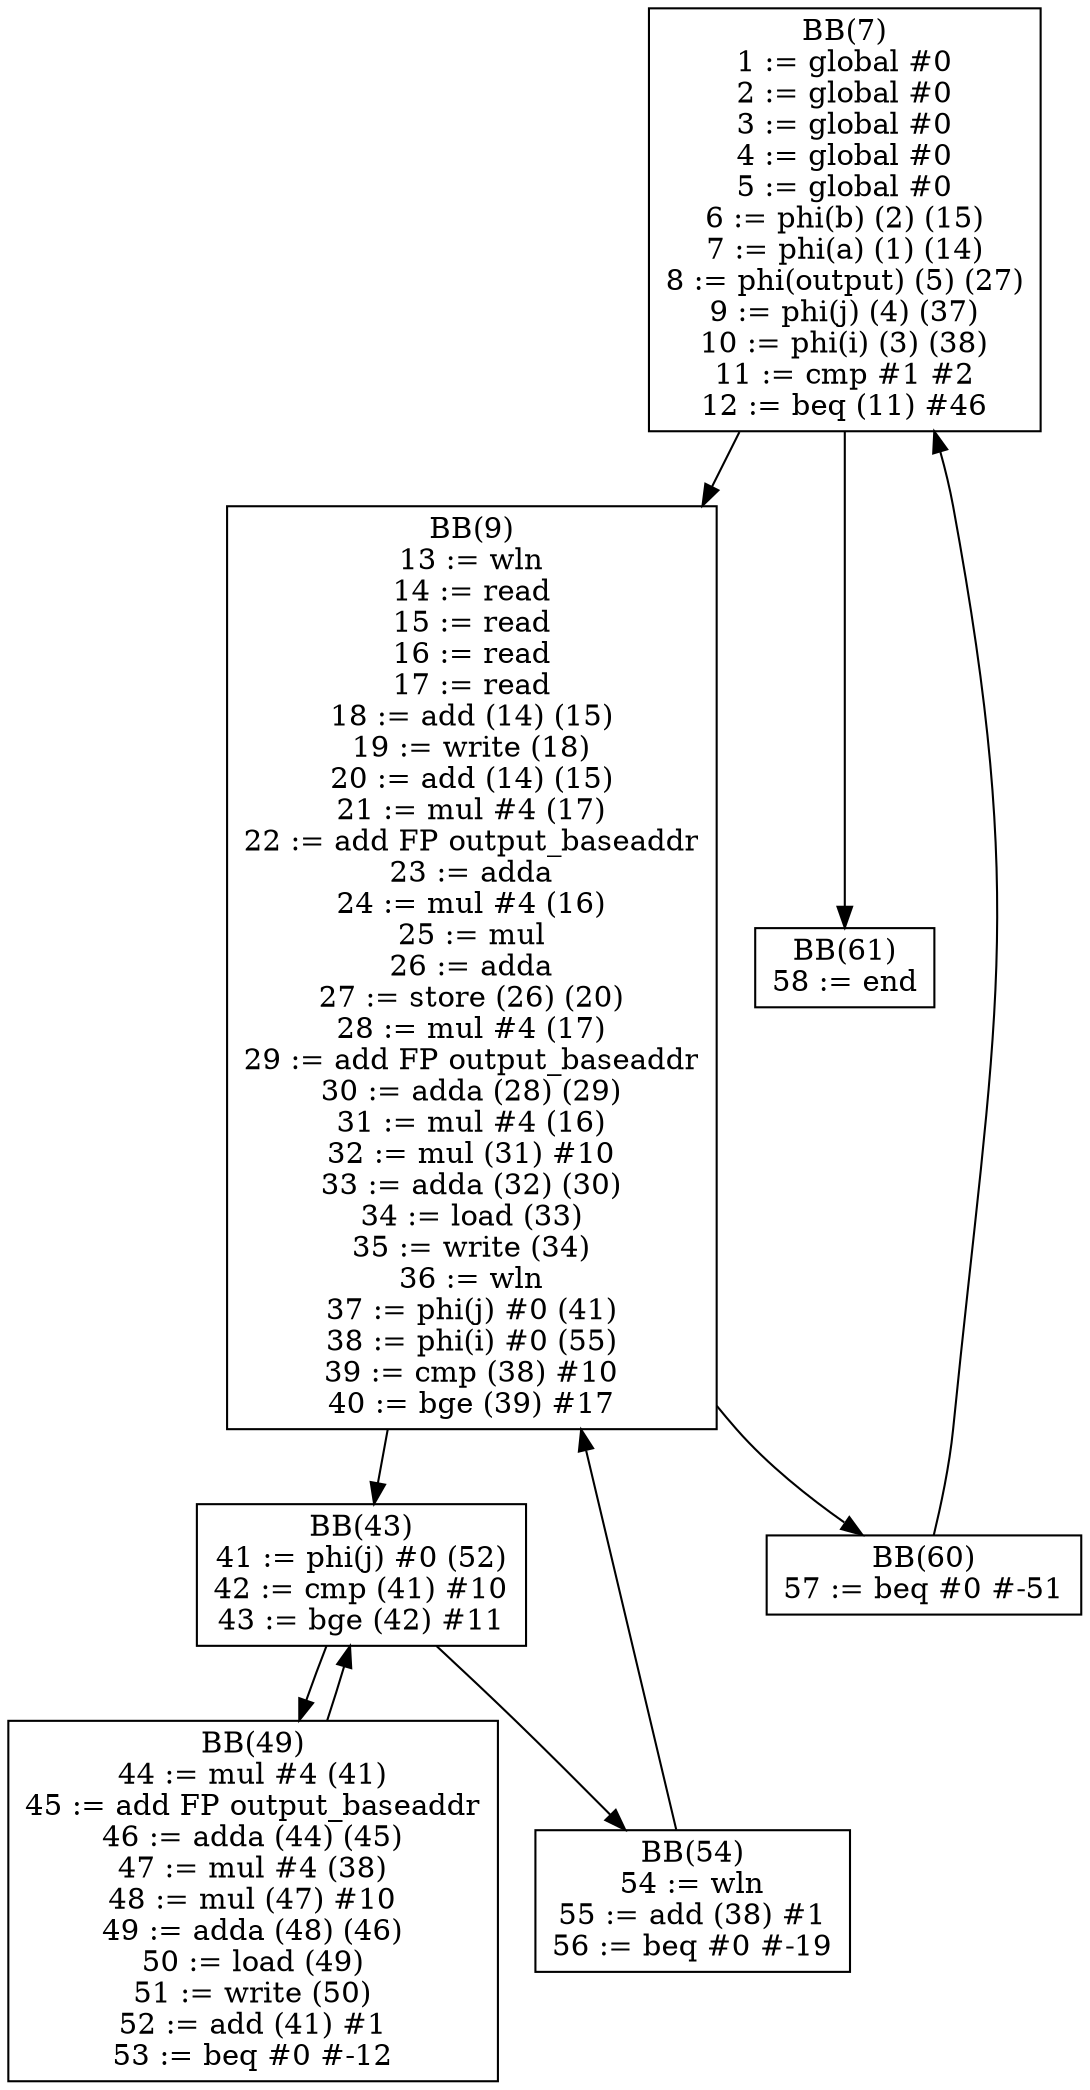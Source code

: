 digraph cfg {
BB7[shape = box, label = "BB(7)\n" + "1 := global #0\n" + "2 := global #0\n" + "3 := global #0\n" + "4 := global #0\n" + "5 := global #0\n" + "6 := phi(b) (2) (15)\n" + "7 := phi(a) (1) (14)\n" + "8 := phi(output) (5) (27)\n" + "9 := phi(j) (4) (37)\n" + "10 := phi(i) (3) (38)\n" + "11 := cmp #1 #2\n" + "12 := beq (11) #46\n"];
BB9[shape = box, label = "BB(9)\n" + "13 := wln\n" + "14 := read\n" + "15 := read\n" + "16 := read\n" + "17 := read\n" + "18 := add (14) (15)\n" + "19 := write (18)\n" + "20 := add (14) (15)\n" + "21 := mul #4 (17)\n" + "22 := add FP output_baseaddr\n" + "23 := adda\n" + "24 := mul #4 (16)\n" + "25 := mul\n" + "26 := adda\n" + "27 := store (26) (20)\n" + "28 := mul #4 (17)\n" + "29 := add FP output_baseaddr\n" + "30 := adda (28) (29)\n" + "31 := mul #4 (16)\n" + "32 := mul (31) #10\n" + "33 := adda (32) (30)\n" + "34 := load (33)\n" + "35 := write (34)\n" + "36 := wln\n" + "37 := phi(j) #0 (41)\n" + "38 := phi(i) #0 (55)\n" + "39 := cmp (38) #10\n" + "40 := bge (39) #17\n"];
BB61[shape = box, label = "BB(61)\n" + "58 := end\n"];
BB43[shape = box, label = "BB(43)\n" + "41 := phi(j) #0 (52)\n" + "42 := cmp (41) #10\n" + "43 := bge (42) #11\n"];
BB60[shape = box, label = "BB(60)\n" + "57 := beq #0 #-51\n"];
BB49[shape = box, label = "BB(49)\n" + "44 := mul #4 (41)\n" + "45 := add FP output_baseaddr\n" + "46 := adda (44) (45)\n" + "47 := mul #4 (38)\n" + "48 := mul (47) #10\n" + "49 := adda (48) (46)\n" + "50 := load (49)\n" + "51 := write (50)\n" + "52 := add (41) #1\n" + "53 := beq #0 #-12\n"];
BB54[shape = box, label = "BB(54)\n" + "54 := wln\n" + "55 := add (38) #1\n" + "56 := beq #0 #-19\n"];
BB7 -> BB9;
BB7 -> BB61;
BB9 -> BB43;
BB9 -> BB60;
BB43 -> BB49;
BB43 -> BB54;
BB60 -> BB7;
BB49 -> BB43;
BB54 -> BB9;
}
